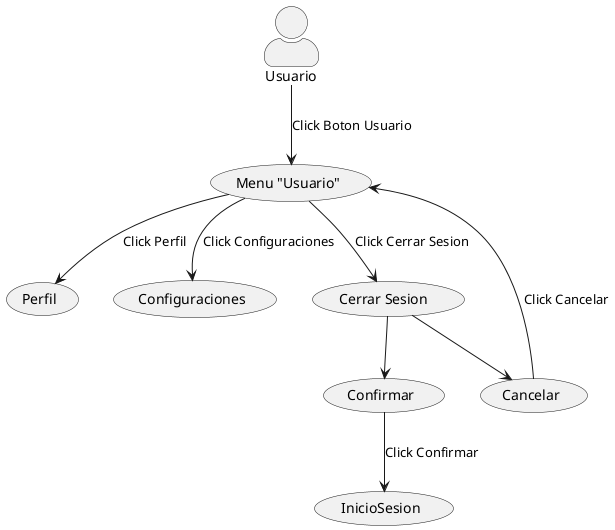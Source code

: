 @startuml CasosDeUso
skinparam actorStyle awesome

:Usuario: as usuario 
(Menu "Usuario") as usu
(Perfil) as per 
(Configuraciones) as conf
(Cerrar Sesion ) as cs
(Confirmar) as confirmar
(Cancelar) as cancelar
(InicioSesion) as Inicio

usuario --> usu :Click Boton Usuario
usu --> per :Click Perfil 
usu --> conf :Click Configuraciones
usu --> cs :Click Cerrar Sesion 
cs --> confirmar 
cs --> cancelar 
cancelar --> usu :Click Cancelar
confirmar --> Inicio :Click Confirmar


@enduml
